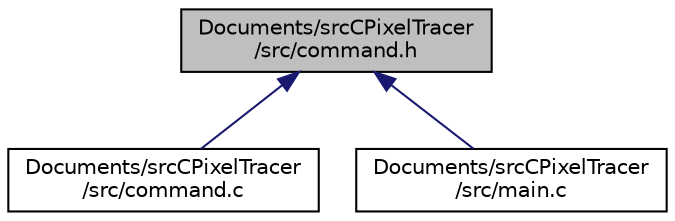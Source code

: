digraph "Documents/srcCPixelTracer/src/command.h"
{
 // LATEX_PDF_SIZE
  edge [fontname="Helvetica",fontsize="10",labelfontname="Helvetica",labelfontsize="10"];
  node [fontname="Helvetica",fontsize="10",shape=record];
  Node1 [label="Documents/srcCPixelTracer\l/src/command.h",height=0.2,width=0.4,color="black", fillcolor="grey75", style="filled", fontcolor="black",tooltip="Déclarations des fonctions et structures liées à la gestion des commandes pour une application de tra..."];
  Node1 -> Node2 [dir="back",color="midnightblue",fontsize="10",style="solid",fontname="Helvetica"];
  Node2 [label="Documents/srcCPixelTracer\l/src/command.c",height=0.2,width=0.4,color="black", fillcolor="white", style="filled",URL="$command_8c.html",tooltip="Commande et gestion des paramètres du programme."];
  Node1 -> Node3 [dir="back",color="midnightblue",fontsize="10",style="solid",fontname="Helvetica"];
  Node3 [label="Documents/srcCPixelTracer\l/src/main.c",height=0.2,width=0.4,color="black", fillcolor="white", style="filled",URL="$main_8c.html",tooltip="Application principale de traçage de pixels."];
}
